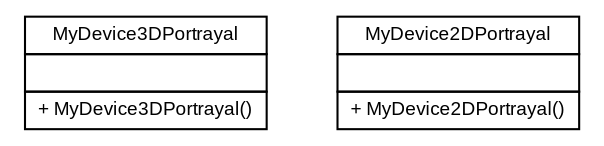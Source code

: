 #!/usr/local/bin/dot
#
# Class diagram 
# Generated by UMLGraph version 5.1 (http://www.umlgraph.org/)
#

digraph G {
	edge [fontname="arial",fontsize=10,labelfontname="arial",labelfontsize=10];
	node [fontname="arial",fontsize=10,shape=plaintext];
	nodesep=0.25;
	ranksep=0.5;
	// es.upm.dit.gsi.shanks.model.element.device.portrayal.test.MyDevice3DPortrayal
	c467 [label=<<table title="es.upm.dit.gsi.shanks.model.element.device.portrayal.test.MyDevice3DPortrayal" border="0" cellborder="1" cellspacing="0" cellpadding="2" port="p" href="./MyDevice3DPortrayal.html">
		<tr><td><table border="0" cellspacing="0" cellpadding="1">
<tr><td align="center" balign="center"> MyDevice3DPortrayal </td></tr>
		</table></td></tr>
		<tr><td><table border="0" cellspacing="0" cellpadding="1">
<tr><td align="left" balign="left">  </td></tr>
		</table></td></tr>
		<tr><td><table border="0" cellspacing="0" cellpadding="1">
<tr><td align="left" balign="left"> + MyDevice3DPortrayal() </td></tr>
		</table></td></tr>
		</table>>, fontname="arial", fontcolor="black", fontsize=9.0];
	// es.upm.dit.gsi.shanks.model.element.device.portrayal.test.MyDevice2DPortrayal
	c468 [label=<<table title="es.upm.dit.gsi.shanks.model.element.device.portrayal.test.MyDevice2DPortrayal" border="0" cellborder="1" cellspacing="0" cellpadding="2" port="p" href="./MyDevice2DPortrayal.html">
		<tr><td><table border="0" cellspacing="0" cellpadding="1">
<tr><td align="center" balign="center"> MyDevice2DPortrayal </td></tr>
		</table></td></tr>
		<tr><td><table border="0" cellspacing="0" cellpadding="1">
<tr><td align="left" balign="left">  </td></tr>
		</table></td></tr>
		<tr><td><table border="0" cellspacing="0" cellpadding="1">
<tr><td align="left" balign="left"> + MyDevice2DPortrayal() </td></tr>
		</table></td></tr>
		</table>>, fontname="arial", fontcolor="black", fontsize=9.0];
}

